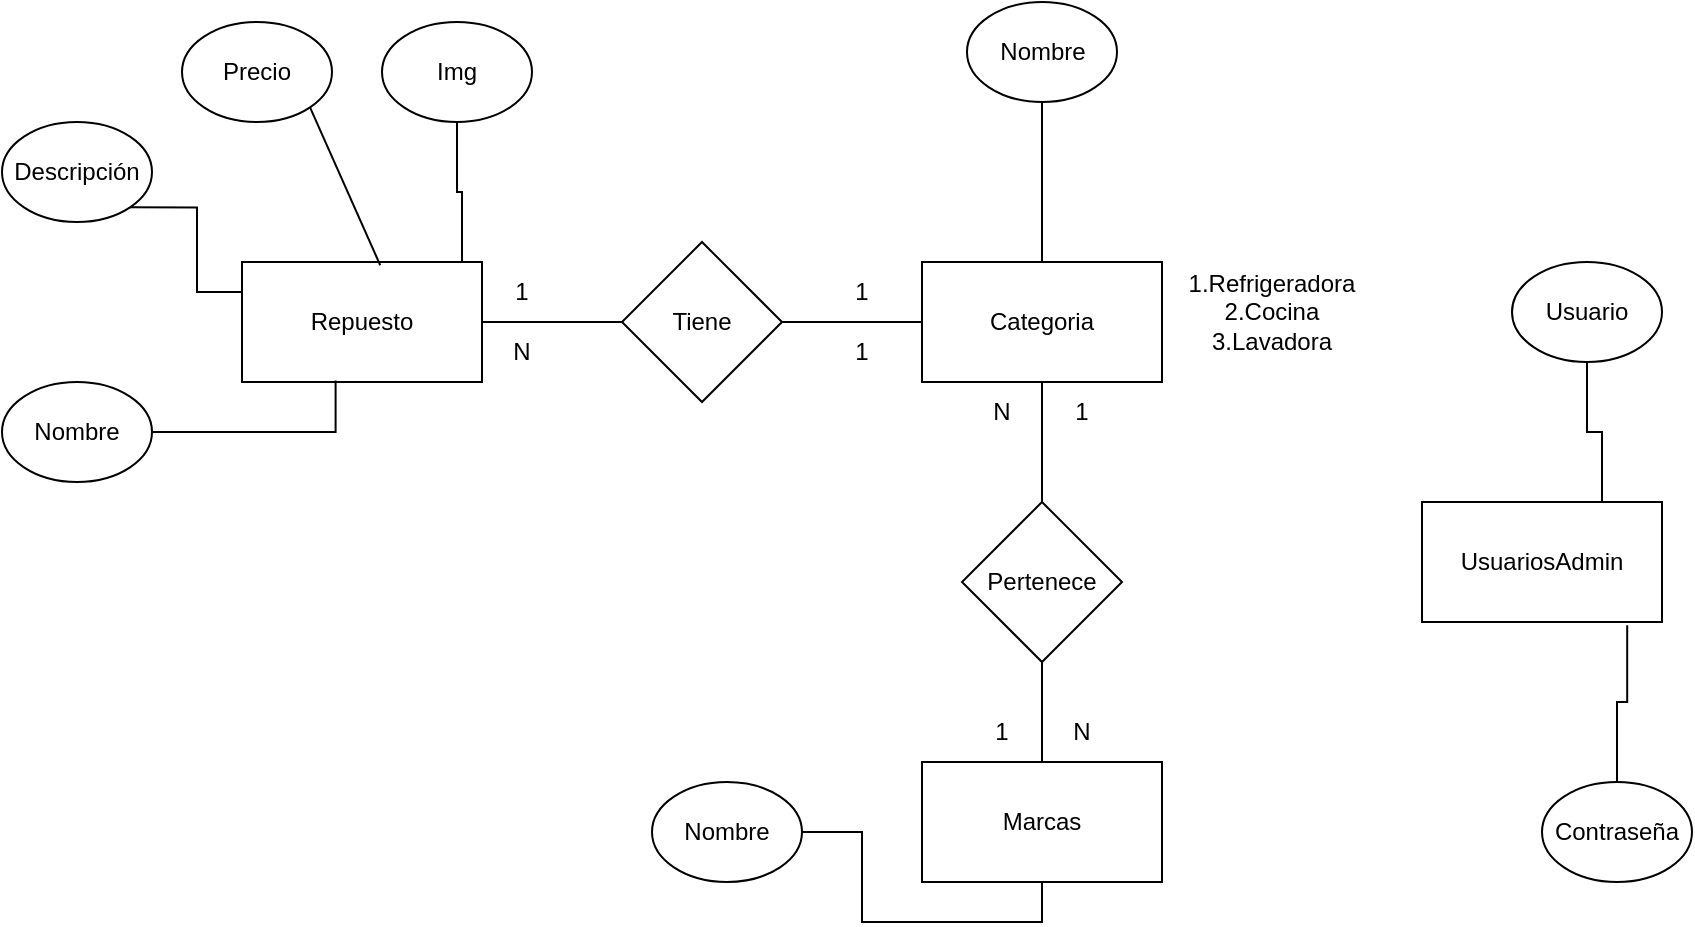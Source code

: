 <mxfile version="27.1.6" pages="2">
  <diagram name="Page-1" id="9f46799a-70d6-7492-0946-bef42562c5a5">
    <mxGraphModel dx="925" dy="556" grid="1" gridSize="10" guides="1" tooltips="1" connect="1" arrows="1" fold="1" page="1" pageScale="1" pageWidth="1100" pageHeight="850" background="none" math="0" shadow="0">
      <root>
        <mxCell id="0" />
        <mxCell id="1" parent="0" />
        <mxCell id="b4Exxk_b9oZQekzgu2nN-9" value="Repuesto" style="rounded=0;whiteSpace=wrap;html=1;" vertex="1" parent="1">
          <mxGeometry x="160" y="140" width="120" height="60" as="geometry" />
        </mxCell>
        <mxCell id="b4Exxk_b9oZQekzgu2nN-10" value="Categoria" style="rounded=0;whiteSpace=wrap;html=1;" vertex="1" parent="1">
          <mxGeometry x="500" y="140" width="120" height="60" as="geometry" />
        </mxCell>
        <mxCell id="b4Exxk_b9oZQekzgu2nN-11" value="Marcas" style="rounded=0;whiteSpace=wrap;html=1;" vertex="1" parent="1">
          <mxGeometry x="500" y="390" width="120" height="60" as="geometry" />
        </mxCell>
        <mxCell id="b4Exxk_b9oZQekzgu2nN-12" value="UsuariosAdmin" style="rounded=0;whiteSpace=wrap;html=1;" vertex="1" parent="1">
          <mxGeometry x="750" y="260" width="120" height="60" as="geometry" />
        </mxCell>
        <mxCell id="b4Exxk_b9oZQekzgu2nN-13" value="Nombre" style="ellipse;whiteSpace=wrap;html=1;" vertex="1" parent="1">
          <mxGeometry x="40" y="200" width="75" height="50" as="geometry" />
        </mxCell>
        <mxCell id="b4Exxk_b9oZQekzgu2nN-21" style="edgeStyle=orthogonalEdgeStyle;rounded=0;orthogonalLoop=1;jettySize=auto;html=1;exitX=1;exitY=1;exitDx=0;exitDy=0;entryX=0;entryY=0.25;entryDx=0;entryDy=0;endArrow=none;startFill=0;" edge="1" parent="1" source="b4Exxk_b9oZQekzgu2nN-14" target="b4Exxk_b9oZQekzgu2nN-9">
          <mxGeometry relative="1" as="geometry" />
        </mxCell>
        <mxCell id="b4Exxk_b9oZQekzgu2nN-14" value="Descripción" style="ellipse;whiteSpace=wrap;html=1;" vertex="1" parent="1">
          <mxGeometry x="40" y="70" width="75" height="50" as="geometry" />
        </mxCell>
        <mxCell id="b4Exxk_b9oZQekzgu2nN-15" value="Precio" style="ellipse;whiteSpace=wrap;html=1;" vertex="1" parent="1">
          <mxGeometry x="130" y="20" width="75" height="50" as="geometry" />
        </mxCell>
        <mxCell id="b4Exxk_b9oZQekzgu2nN-19" style="edgeStyle=orthogonalEdgeStyle;rounded=0;orthogonalLoop=1;jettySize=auto;html=1;entryX=0.5;entryY=0;entryDx=0;entryDy=0;endArrow=none;startFill=0;" edge="1" parent="1" source="b4Exxk_b9oZQekzgu2nN-16" target="b4Exxk_b9oZQekzgu2nN-10">
          <mxGeometry relative="1" as="geometry" />
        </mxCell>
        <mxCell id="b4Exxk_b9oZQekzgu2nN-16" value="Nombre" style="ellipse;whiteSpace=wrap;html=1;" vertex="1" parent="1">
          <mxGeometry x="522.5" y="10" width="75" height="50" as="geometry" />
        </mxCell>
        <mxCell id="b4Exxk_b9oZQekzgu2nN-18" style="edgeStyle=orthogonalEdgeStyle;rounded=0;orthogonalLoop=1;jettySize=auto;html=1;entryX=0.5;entryY=1;entryDx=0;entryDy=0;endArrow=none;startFill=0;" edge="1" parent="1" source="b4Exxk_b9oZQekzgu2nN-17" target="b4Exxk_b9oZQekzgu2nN-11">
          <mxGeometry relative="1" as="geometry" />
        </mxCell>
        <mxCell id="b4Exxk_b9oZQekzgu2nN-17" value="Nombre" style="ellipse;whiteSpace=wrap;html=1;" vertex="1" parent="1">
          <mxGeometry x="365" y="400" width="75" height="50" as="geometry" />
        </mxCell>
        <mxCell id="b4Exxk_b9oZQekzgu2nN-20" style="rounded=0;orthogonalLoop=1;jettySize=auto;html=1;exitX=1;exitY=1;exitDx=0;exitDy=0;entryX=0.576;entryY=0.027;entryDx=0;entryDy=0;entryPerimeter=0;strokeColor=default;endArrow=none;startFill=0;" edge="1" parent="1" source="b4Exxk_b9oZQekzgu2nN-15" target="b4Exxk_b9oZQekzgu2nN-9">
          <mxGeometry relative="1" as="geometry" />
        </mxCell>
        <mxCell id="b4Exxk_b9oZQekzgu2nN-22" style="edgeStyle=orthogonalEdgeStyle;rounded=0;orthogonalLoop=1;jettySize=auto;html=1;entryX=0.39;entryY=0.988;entryDx=0;entryDy=0;entryPerimeter=0;endArrow=none;startFill=0;" edge="1" parent="1" source="b4Exxk_b9oZQekzgu2nN-13" target="b4Exxk_b9oZQekzgu2nN-9">
          <mxGeometry relative="1" as="geometry" />
        </mxCell>
        <mxCell id="b4Exxk_b9oZQekzgu2nN-24" style="edgeStyle=orthogonalEdgeStyle;rounded=0;orthogonalLoop=1;jettySize=auto;html=1;exitX=0;exitY=0.5;exitDx=0;exitDy=0;endArrow=none;startFill=0;" edge="1" parent="1" source="b4Exxk_b9oZQekzgu2nN-23" target="b4Exxk_b9oZQekzgu2nN-9">
          <mxGeometry relative="1" as="geometry" />
        </mxCell>
        <mxCell id="b4Exxk_b9oZQekzgu2nN-25" style="edgeStyle=orthogonalEdgeStyle;rounded=0;orthogonalLoop=1;jettySize=auto;html=1;endArrow=none;startFill=0;" edge="1" parent="1" source="b4Exxk_b9oZQekzgu2nN-23" target="b4Exxk_b9oZQekzgu2nN-10">
          <mxGeometry relative="1" as="geometry" />
        </mxCell>
        <mxCell id="b4Exxk_b9oZQekzgu2nN-23" value="Tiene" style="rhombus;whiteSpace=wrap;html=1;" vertex="1" parent="1">
          <mxGeometry x="350" y="130" width="80" height="80" as="geometry" />
        </mxCell>
        <mxCell id="b4Exxk_b9oZQekzgu2nN-26" value="1" style="text;html=1;align=center;verticalAlign=middle;whiteSpace=wrap;rounded=0;" vertex="1" parent="1">
          <mxGeometry x="270" y="140" width="60" height="30" as="geometry" />
        </mxCell>
        <mxCell id="b4Exxk_b9oZQekzgu2nN-27" value="1" style="text;html=1;align=center;verticalAlign=middle;whiteSpace=wrap;rounded=0;" vertex="1" parent="1">
          <mxGeometry x="440" y="140" width="60" height="30" as="geometry" />
        </mxCell>
        <mxCell id="b4Exxk_b9oZQekzgu2nN-28" value="1" style="text;html=1;align=center;verticalAlign=middle;whiteSpace=wrap;rounded=0;" vertex="1" parent="1">
          <mxGeometry x="440" y="170" width="60" height="30" as="geometry" />
        </mxCell>
        <mxCell id="b4Exxk_b9oZQekzgu2nN-29" value="N" style="text;html=1;align=center;verticalAlign=middle;whiteSpace=wrap;rounded=0;" vertex="1" parent="1">
          <mxGeometry x="270" y="170" width="60" height="30" as="geometry" />
        </mxCell>
        <mxCell id="b4Exxk_b9oZQekzgu2nN-30" value="1.Refrigeradora&lt;div&gt;&lt;span style=&quot;background-color: transparent; color: light-dark(rgb(0, 0, 0), rgb(255, 255, 255));&quot;&gt;2.Cocina&lt;/span&gt;&lt;div&gt;3.Lavadora&lt;/div&gt;&lt;/div&gt;" style="text;html=1;align=center;verticalAlign=middle;whiteSpace=wrap;rounded=0;" vertex="1" parent="1">
          <mxGeometry x="630" y="140" width="90" height="50" as="geometry" />
        </mxCell>
        <mxCell id="b4Exxk_b9oZQekzgu2nN-32" style="edgeStyle=orthogonalEdgeStyle;rounded=0;orthogonalLoop=1;jettySize=auto;html=1;endArrow=none;startFill=0;" edge="1" parent="1" source="b4Exxk_b9oZQekzgu2nN-31" target="b4Exxk_b9oZQekzgu2nN-10">
          <mxGeometry relative="1" as="geometry" />
        </mxCell>
        <mxCell id="b4Exxk_b9oZQekzgu2nN-34" style="edgeStyle=orthogonalEdgeStyle;rounded=0;orthogonalLoop=1;jettySize=auto;html=1;entryX=0.5;entryY=0;entryDx=0;entryDy=0;endArrow=none;startFill=0;" edge="1" parent="1" source="b4Exxk_b9oZQekzgu2nN-31" target="b4Exxk_b9oZQekzgu2nN-11">
          <mxGeometry relative="1" as="geometry" />
        </mxCell>
        <mxCell id="b4Exxk_b9oZQekzgu2nN-31" value="Pertenece" style="rhombus;whiteSpace=wrap;html=1;" vertex="1" parent="1">
          <mxGeometry x="520" y="260" width="80" height="80" as="geometry" />
        </mxCell>
        <mxCell id="b4Exxk_b9oZQekzgu2nN-40" style="edgeStyle=orthogonalEdgeStyle;rounded=0;orthogonalLoop=1;jettySize=auto;html=1;exitX=0.5;exitY=1;exitDx=0;exitDy=0;entryX=0.75;entryY=0;entryDx=0;entryDy=0;endArrow=none;startFill=0;" edge="1" parent="1" source="b4Exxk_b9oZQekzgu2nN-36" target="b4Exxk_b9oZQekzgu2nN-12">
          <mxGeometry relative="1" as="geometry" />
        </mxCell>
        <mxCell id="b4Exxk_b9oZQekzgu2nN-36" value="Usuario" style="ellipse;whiteSpace=wrap;html=1;" vertex="1" parent="1">
          <mxGeometry x="795" y="140" width="75" height="50" as="geometry" />
        </mxCell>
        <mxCell id="b4Exxk_b9oZQekzgu2nN-38" value="Contraseña" style="ellipse;whiteSpace=wrap;html=1;" vertex="1" parent="1">
          <mxGeometry x="810" y="400" width="75" height="50" as="geometry" />
        </mxCell>
        <mxCell id="b4Exxk_b9oZQekzgu2nN-39" style="edgeStyle=orthogonalEdgeStyle;rounded=0;orthogonalLoop=1;jettySize=auto;html=1;entryX=0.855;entryY=1.027;entryDx=0;entryDy=0;entryPerimeter=0;endArrow=none;startFill=0;" edge="1" parent="1" source="b4Exxk_b9oZQekzgu2nN-38" target="b4Exxk_b9oZQekzgu2nN-12">
          <mxGeometry relative="1" as="geometry" />
        </mxCell>
        <mxCell id="b4Exxk_b9oZQekzgu2nN-41" value="1" style="text;html=1;align=center;verticalAlign=middle;whiteSpace=wrap;rounded=0;" vertex="1" parent="1">
          <mxGeometry x="550" y="200" width="60" height="30" as="geometry" />
        </mxCell>
        <mxCell id="b4Exxk_b9oZQekzgu2nN-42" value="N" style="text;html=1;align=center;verticalAlign=middle;whiteSpace=wrap;rounded=0;" vertex="1" parent="1">
          <mxGeometry x="550" y="360" width="60" height="30" as="geometry" />
        </mxCell>
        <mxCell id="b4Exxk_b9oZQekzgu2nN-43" value="1" style="text;html=1;align=center;verticalAlign=middle;whiteSpace=wrap;rounded=0;" vertex="1" parent="1">
          <mxGeometry x="510" y="360" width="60" height="30" as="geometry" />
        </mxCell>
        <mxCell id="b4Exxk_b9oZQekzgu2nN-44" value="N" style="text;html=1;align=center;verticalAlign=middle;whiteSpace=wrap;rounded=0;" vertex="1" parent="1">
          <mxGeometry x="510" y="200" width="60" height="30" as="geometry" />
        </mxCell>
        <mxCell id="b4Exxk_b9oZQekzgu2nN-46" style="edgeStyle=orthogonalEdgeStyle;rounded=0;orthogonalLoop=1;jettySize=auto;html=1;entryX=0;entryY=0;entryDx=0;entryDy=0;endArrow=none;startFill=0;" edge="1" parent="1" source="b4Exxk_b9oZQekzgu2nN-45" target="b4Exxk_b9oZQekzgu2nN-26">
          <mxGeometry relative="1" as="geometry" />
        </mxCell>
        <mxCell id="b4Exxk_b9oZQekzgu2nN-45" value="Img" style="ellipse;whiteSpace=wrap;html=1;" vertex="1" parent="1">
          <mxGeometry x="230" y="20" width="75" height="50" as="geometry" />
        </mxCell>
      </root>
    </mxGraphModel>
  </diagram>
  <diagram id="ZABOTi0K41MTmL6FtUB1" name="Página-2">
    <mxGraphModel dx="925" dy="556" grid="1" gridSize="10" guides="1" tooltips="1" connect="1" arrows="1" fold="1" page="1" pageScale="1" pageWidth="827" pageHeight="1169" math="0" shadow="0">
      <root>
        <mxCell id="0" />
        <mxCell id="1" parent="0" />
        <mxCell id="HhGgc7SGEXc1hb3WqnRq-9" style="edgeStyle=orthogonalEdgeStyle;rounded=0;orthogonalLoop=1;jettySize=auto;html=1;exitX=1;exitY=0.5;exitDx=0;exitDy=0;entryX=0;entryY=0.5;entryDx=0;entryDy=0;" edge="1" parent="1" source="KtAOR1NpKuT5bWM6tSqL-1" target="HhGgc7SGEXc1hb3WqnRq-2">
          <mxGeometry relative="1" as="geometry" />
        </mxCell>
        <mxCell id="KtAOR1NpKuT5bWM6tSqL-1" value="Repuestos" style="swimlane;whiteSpace=wrap;html=1;startSize=23;" vertex="1" parent="1">
          <mxGeometry x="30" y="70" width="200" height="200" as="geometry" />
        </mxCell>
        <mxCell id="KtAOR1NpKuT5bWM6tSqL-2" value="Nombre&amp;nbsp;" style="text;html=1;align=center;verticalAlign=middle;resizable=0;points=[];autosize=1;strokeColor=none;fillColor=none;" vertex="1" parent="KtAOR1NpKuT5bWM6tSqL-1">
          <mxGeometry x="60" y="50" width="70" height="30" as="geometry" />
        </mxCell>
        <mxCell id="KtAOR1NpKuT5bWM6tSqL-3" value="Descripcion" style="text;html=1;align=center;verticalAlign=middle;resizable=0;points=[];autosize=1;strokeColor=none;fillColor=none;" vertex="1" parent="KtAOR1NpKuT5bWM6tSqL-1">
          <mxGeometry x="50" y="80" width="90" height="30" as="geometry" />
        </mxCell>
        <mxCell id="R4-yauR0pbxx5bf5QKKg-1" value="Precio" style="text;html=1;align=center;verticalAlign=middle;resizable=0;points=[];autosize=1;strokeColor=none;fillColor=none;" vertex="1" parent="KtAOR1NpKuT5bWM6tSqL-1">
          <mxGeometry x="60" y="110" width="60" height="30" as="geometry" />
        </mxCell>
        <mxCell id="R4-yauR0pbxx5bf5QKKg-2" value="Img" style="text;html=1;align=center;verticalAlign=middle;resizable=0;points=[];autosize=1;strokeColor=none;fillColor=none;" vertex="1" parent="KtAOR1NpKuT5bWM6tSqL-1">
          <mxGeometry x="70" y="130" width="40" height="30" as="geometry" />
        </mxCell>
        <mxCell id="HhGgc7SGEXc1hb3WqnRq-1" value="ID_repuesto" style="text;html=1;align=center;verticalAlign=middle;resizable=0;points=[];autosize=1;strokeColor=none;fillColor=none;" vertex="1" parent="KtAOR1NpKuT5bWM6tSqL-1">
          <mxGeometry x="50" y="27" width="90" height="30" as="geometry" />
        </mxCell>
        <mxCell id="HhGgc7SGEXc1hb3WqnRq-31" value="ID_categoria" style="text;html=1;align=center;verticalAlign=middle;resizable=0;points=[];autosize=1;strokeColor=none;fillColor=none;" vertex="1" parent="KtAOR1NpKuT5bWM6tSqL-1">
          <mxGeometry x="45" y="160" width="90" height="30" as="geometry" />
        </mxCell>
        <mxCell id="HhGgc7SGEXc1hb3WqnRq-18" style="edgeStyle=orthogonalEdgeStyle;rounded=0;orthogonalLoop=1;jettySize=auto;html=1;entryX=0.5;entryY=0;entryDx=0;entryDy=0;endArrow=none;startFill=0;" edge="1" parent="1" source="HhGgc7SGEXc1hb3WqnRq-2" target="HhGgc7SGEXc1hb3WqnRq-14">
          <mxGeometry relative="1" as="geometry" />
        </mxCell>
        <mxCell id="HhGgc7SGEXc1hb3WqnRq-2" value="Categoria" style="swimlane;whiteSpace=wrap;html=1;startSize=23;" vertex="1" parent="1">
          <mxGeometry x="490" y="70" width="200" height="200" as="geometry" />
        </mxCell>
        <mxCell id="HhGgc7SGEXc1hb3WqnRq-3" value="Nombre&amp;nbsp;" style="text;html=1;align=center;verticalAlign=middle;resizable=0;points=[];autosize=1;strokeColor=none;fillColor=none;" vertex="1" parent="HhGgc7SGEXc1hb3WqnRq-2">
          <mxGeometry x="65" y="80" width="70" height="30" as="geometry" />
        </mxCell>
        <mxCell id="HhGgc7SGEXc1hb3WqnRq-7" value="ID_categoria" style="text;html=1;align=center;verticalAlign=middle;resizable=0;points=[];autosize=1;strokeColor=none;fillColor=none;" vertex="1" parent="HhGgc7SGEXc1hb3WqnRq-2">
          <mxGeometry x="50" y="40" width="90" height="30" as="geometry" />
        </mxCell>
        <mxCell id="HhGgc7SGEXc1hb3WqnRq-10" value="1" style="text;html=1;align=center;verticalAlign=middle;whiteSpace=wrap;rounded=0;" vertex="1" parent="1">
          <mxGeometry x="220" y="140" width="60" height="30" as="geometry" />
        </mxCell>
        <mxCell id="HhGgc7SGEXc1hb3WqnRq-11" value="1" style="text;html=1;align=center;verticalAlign=middle;whiteSpace=wrap;rounded=0;" vertex="1" parent="1">
          <mxGeometry x="430" y="140" width="60" height="30" as="geometry" />
        </mxCell>
        <mxCell id="HhGgc7SGEXc1hb3WqnRq-12" value="1" style="text;html=1;align=center;verticalAlign=middle;whiteSpace=wrap;rounded=0;" vertex="1" parent="1">
          <mxGeometry x="430" y="180" width="60" height="30" as="geometry" />
        </mxCell>
        <mxCell id="HhGgc7SGEXc1hb3WqnRq-13" value="N" style="text;html=1;align=center;verticalAlign=middle;whiteSpace=wrap;rounded=0;" vertex="1" parent="1">
          <mxGeometry x="220" y="170" width="60" height="30" as="geometry" />
        </mxCell>
        <mxCell id="HhGgc7SGEXc1hb3WqnRq-14" value="CategoriaMarca" style="swimlane;whiteSpace=wrap;html=1;startSize=23;" vertex="1" parent="1">
          <mxGeometry x="500" y="370" width="200" height="110" as="geometry" />
        </mxCell>
        <mxCell id="HhGgc7SGEXc1hb3WqnRq-16" value="ID_categoria" style="text;html=1;align=center;verticalAlign=middle;resizable=0;points=[];autosize=1;strokeColor=none;fillColor=none;" vertex="1" parent="HhGgc7SGEXc1hb3WqnRq-14">
          <mxGeometry x="50" y="40" width="90" height="30" as="geometry" />
        </mxCell>
        <mxCell id="HhGgc7SGEXc1hb3WqnRq-17" value="ID_marca" style="text;html=1;align=center;verticalAlign=middle;resizable=0;points=[];autosize=1;strokeColor=none;fillColor=none;" vertex="1" parent="HhGgc7SGEXc1hb3WqnRq-14">
          <mxGeometry x="55" y="70" width="80" height="30" as="geometry" />
        </mxCell>
        <mxCell id="HhGgc7SGEXc1hb3WqnRq-19" value="1" style="text;html=1;align=center;verticalAlign=middle;whiteSpace=wrap;rounded=0;" vertex="1" parent="1">
          <mxGeometry x="540" y="270" width="60" height="30" as="geometry" />
        </mxCell>
        <mxCell id="HhGgc7SGEXc1hb3WqnRq-27" style="edgeStyle=orthogonalEdgeStyle;rounded=0;orthogonalLoop=1;jettySize=auto;html=1;exitX=1;exitY=0.5;exitDx=0;exitDy=0;endArrow=none;startFill=0;" edge="1" parent="1" source="HhGgc7SGEXc1hb3WqnRq-23">
          <mxGeometry relative="1" as="geometry">
            <mxPoint x="500" y="440" as="targetPoint" />
          </mxGeometry>
        </mxCell>
        <mxCell id="HhGgc7SGEXc1hb3WqnRq-23" value="Marca" style="swimlane;whiteSpace=wrap;html=1;startSize=23;" vertex="1" parent="1">
          <mxGeometry x="170" y="380" width="200" height="110" as="geometry" />
        </mxCell>
        <mxCell id="HhGgc7SGEXc1hb3WqnRq-24" value="Nombre&amp;nbsp;" style="text;html=1;align=center;verticalAlign=middle;resizable=0;points=[];autosize=1;strokeColor=none;fillColor=none;" vertex="1" parent="HhGgc7SGEXc1hb3WqnRq-23">
          <mxGeometry x="65" y="80" width="70" height="30" as="geometry" />
        </mxCell>
        <mxCell id="HhGgc7SGEXc1hb3WqnRq-25" value="ID_marca" style="text;html=1;align=center;verticalAlign=middle;resizable=0;points=[];autosize=1;strokeColor=none;fillColor=none;" vertex="1" parent="HhGgc7SGEXc1hb3WqnRq-23">
          <mxGeometry x="55" y="40" width="80" height="30" as="geometry" />
        </mxCell>
        <mxCell id="HhGgc7SGEXc1hb3WqnRq-28" value="N" style="text;html=1;align=center;verticalAlign=middle;whiteSpace=wrap;rounded=0;" vertex="1" parent="1">
          <mxGeometry x="354" y="410" width="60" height="30" as="geometry" />
        </mxCell>
        <mxCell id="HhGgc7SGEXc1hb3WqnRq-29" value="1" style="text;html=1;align=center;verticalAlign=middle;whiteSpace=wrap;rounded=0;" vertex="1" parent="1">
          <mxGeometry x="360" y="440" width="60" height="30" as="geometry" />
        </mxCell>
        <mxCell id="HhGgc7SGEXc1hb3WqnRq-30" value="N" style="text;html=1;align=center;verticalAlign=middle;whiteSpace=wrap;rounded=0;" vertex="1" parent="1">
          <mxGeometry x="590" y="270" width="60" height="30" as="geometry" />
        </mxCell>
      </root>
    </mxGraphModel>
  </diagram>
</mxfile>
